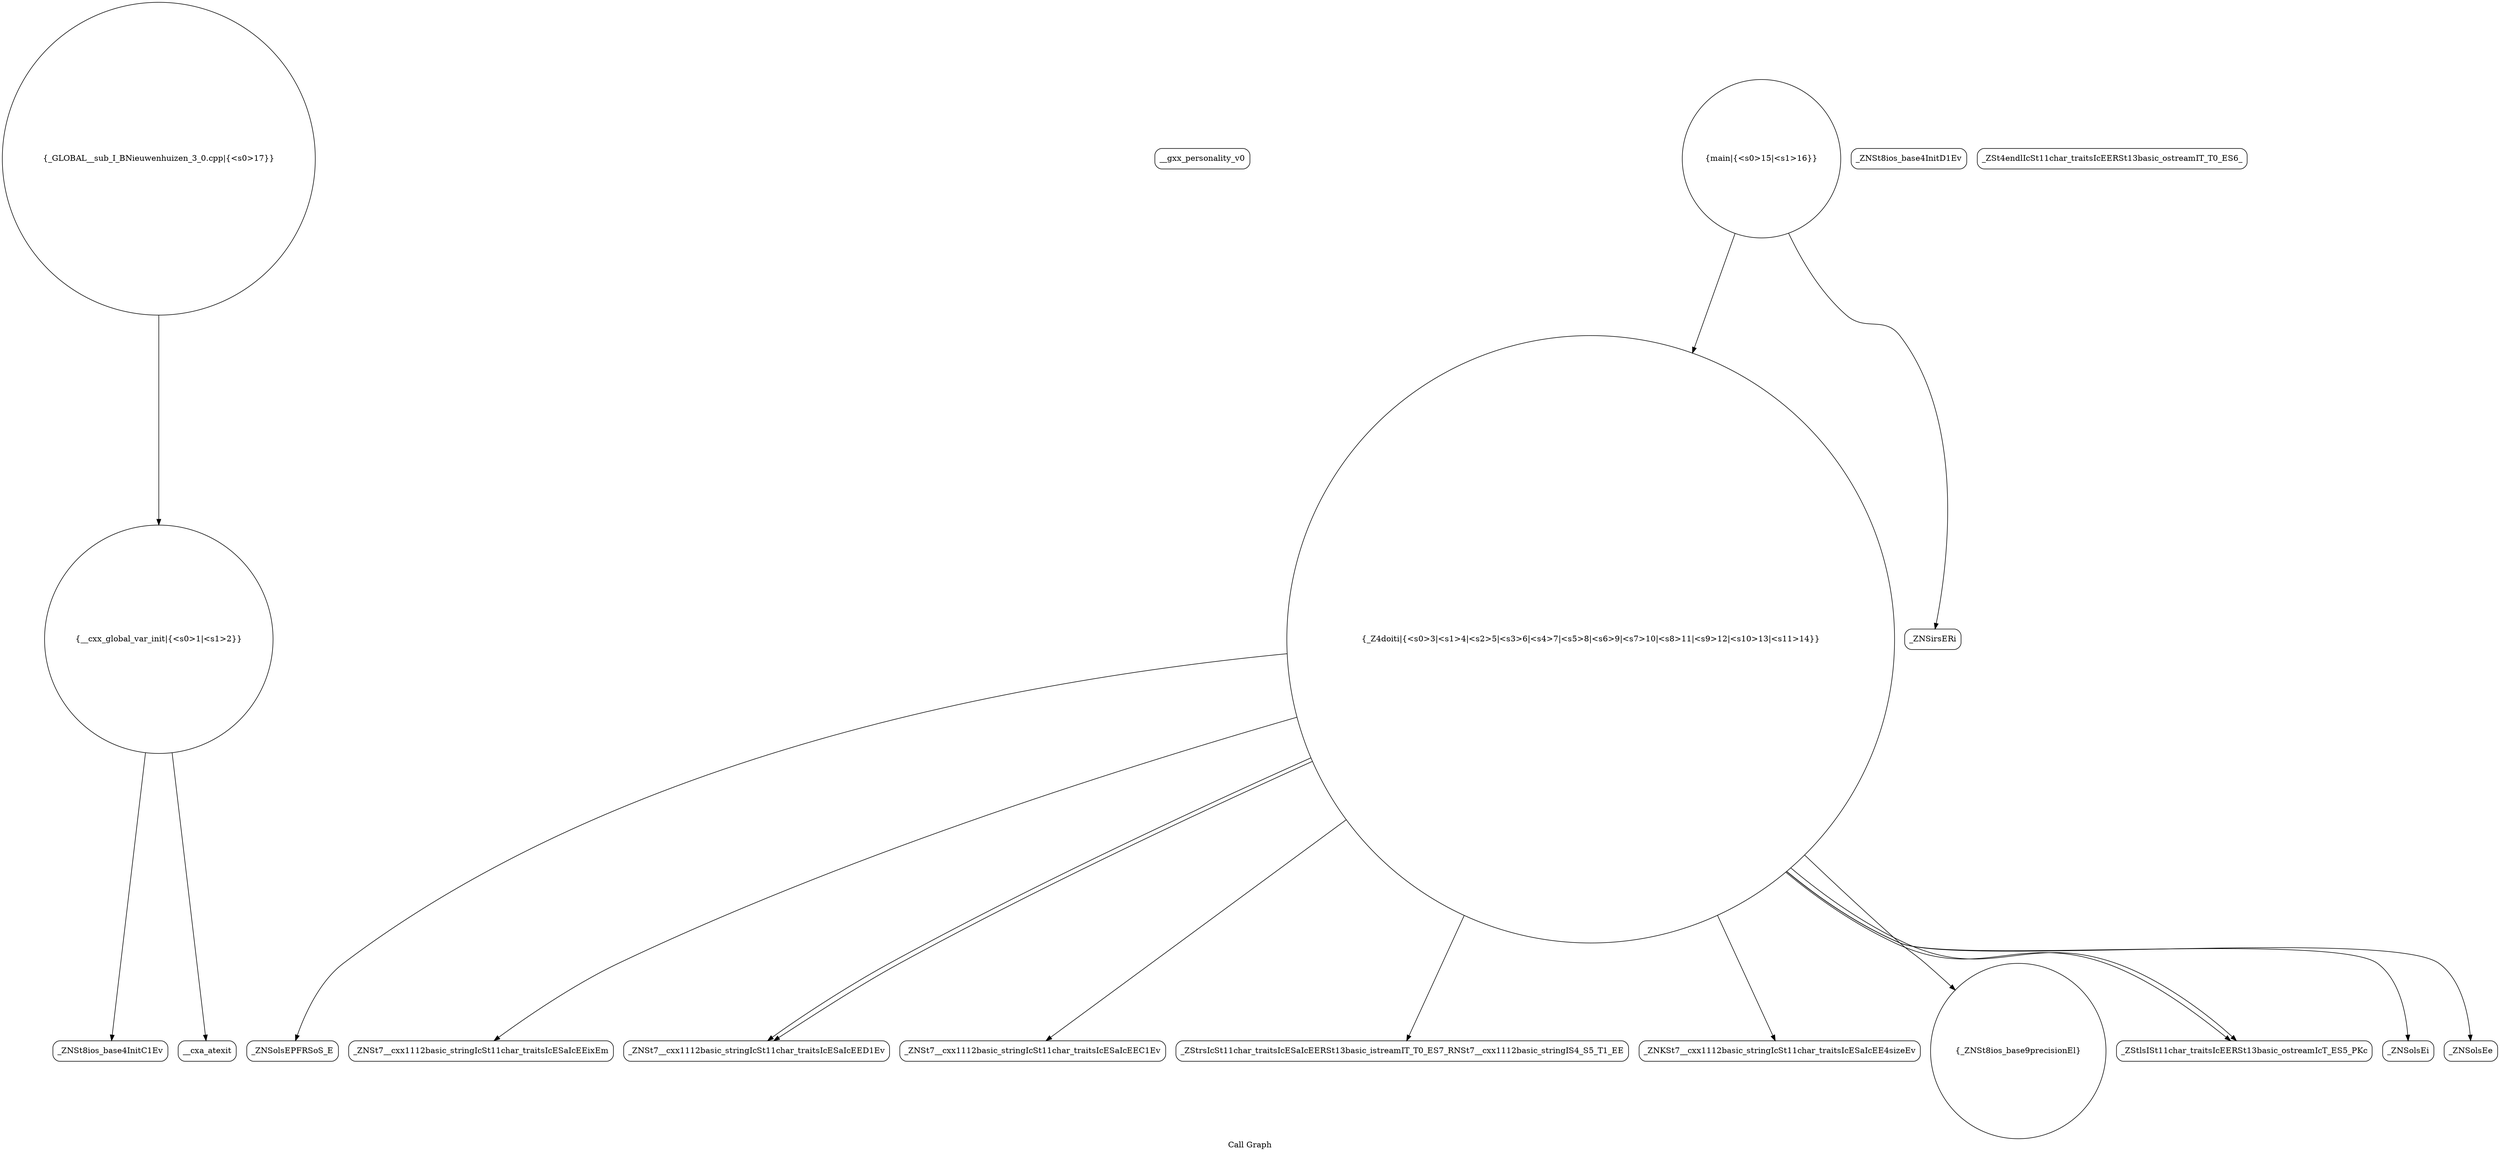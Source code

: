 digraph "Call Graph" {
	label="Call Graph";

	Node0x55ae5b52fd40 [shape=record,shape=circle,label="{__cxx_global_var_init|{<s0>1|<s1>2}}"];
	Node0x55ae5b52fd40:s0 -> Node0x55ae5b5301d0[color=black];
	Node0x55ae5b52fd40:s1 -> Node0x55ae5b5302d0[color=black];
	Node0x55ae5b5304d0 [shape=record,shape=Mrecord,label="{__gxx_personality_v0}"];
	Node0x55ae5b530850 [shape=record,shape=Mrecord,label="{_ZNSolsEPFRSoS_E}"];
	Node0x55ae5b530250 [shape=record,shape=Mrecord,label="{_ZNSt8ios_base4InitD1Ev}"];
	Node0x55ae5b5305d0 [shape=record,shape=Mrecord,label="{_ZNSt7__cxx1112basic_stringIcSt11char_traitsIcESaIcEEixEm}"];
	Node0x55ae5b530950 [shape=record,shape=Mrecord,label="{_ZNSt7__cxx1112basic_stringIcSt11char_traitsIcESaIcEED1Ev}"];
	Node0x55ae5b530350 [shape=record,shape=circle,label="{_Z4doiti|{<s0>3|<s1>4|<s2>5|<s3>6|<s4>7|<s5>8|<s6>9|<s7>10|<s8>11|<s9>12|<s10>13|<s11>14}}"];
	Node0x55ae5b530350:s0 -> Node0x55ae5b5303d0[color=black];
	Node0x55ae5b530350:s1 -> Node0x55ae5b530450[color=black];
	Node0x55ae5b530350:s2 -> Node0x55ae5b530550[color=black];
	Node0x55ae5b530350:s3 -> Node0x55ae5b530950[color=black];
	Node0x55ae5b530350:s4 -> Node0x55ae5b5305d0[color=black];
	Node0x55ae5b530350:s5 -> Node0x55ae5b530650[color=black];
	Node0x55ae5b530350:s6 -> Node0x55ae5b5306d0[color=black];
	Node0x55ae5b530350:s7 -> Node0x55ae5b530750[color=black];
	Node0x55ae5b530350:s8 -> Node0x55ae5b5306d0[color=black];
	Node0x55ae5b530350:s9 -> Node0x55ae5b5307d0[color=black];
	Node0x55ae5b530350:s10 -> Node0x55ae5b530850[color=black];
	Node0x55ae5b530350:s11 -> Node0x55ae5b530950[color=black];
	Node0x55ae5b5306d0 [shape=record,shape=Mrecord,label="{_ZStlsISt11char_traitsIcEERSt13basic_ostreamIcT_ES5_PKc}"];
	Node0x55ae5b530a50 [shape=record,shape=Mrecord,label="{_ZNSirsERi}"];
	Node0x55ae5b530450 [shape=record,shape=Mrecord,label="{_ZStrsIcSt11char_traitsIcESaIcEERSt13basic_istreamIT_T0_ES7_RNSt7__cxx1112basic_stringIS4_S5_T1_EE}"];
	Node0x55ae5b5307d0 [shape=record,shape=Mrecord,label="{_ZNSolsEe}"];
	Node0x55ae5b5301d0 [shape=record,shape=Mrecord,label="{_ZNSt8ios_base4InitC1Ev}"];
	Node0x55ae5b530550 [shape=record,shape=Mrecord,label="{_ZNKSt7__cxx1112basic_stringIcSt11char_traitsIcESaIcEE4sizeEv}"];
	Node0x55ae5b5308d0 [shape=record,shape=Mrecord,label="{_ZSt4endlIcSt11char_traitsIcEERSt13basic_ostreamIT_T0_ES6_}"];
	Node0x55ae5b5302d0 [shape=record,shape=Mrecord,label="{__cxa_atexit}"];
	Node0x55ae5b530650 [shape=record,shape=circle,label="{_ZNSt8ios_base9precisionEl}"];
	Node0x55ae5b5309d0 [shape=record,shape=circle,label="{main|{<s0>15|<s1>16}}"];
	Node0x55ae5b5309d0:s0 -> Node0x55ae5b530a50[color=black];
	Node0x55ae5b5309d0:s1 -> Node0x55ae5b530350[color=black];
	Node0x55ae5b5303d0 [shape=record,shape=Mrecord,label="{_ZNSt7__cxx1112basic_stringIcSt11char_traitsIcESaIcEEC1Ev}"];
	Node0x55ae5b530750 [shape=record,shape=Mrecord,label="{_ZNSolsEi}"];
	Node0x55ae5b530ad0 [shape=record,shape=circle,label="{_GLOBAL__sub_I_BNieuwenhuizen_3_0.cpp|{<s0>17}}"];
	Node0x55ae5b530ad0:s0 -> Node0x55ae5b52fd40[color=black];
}
